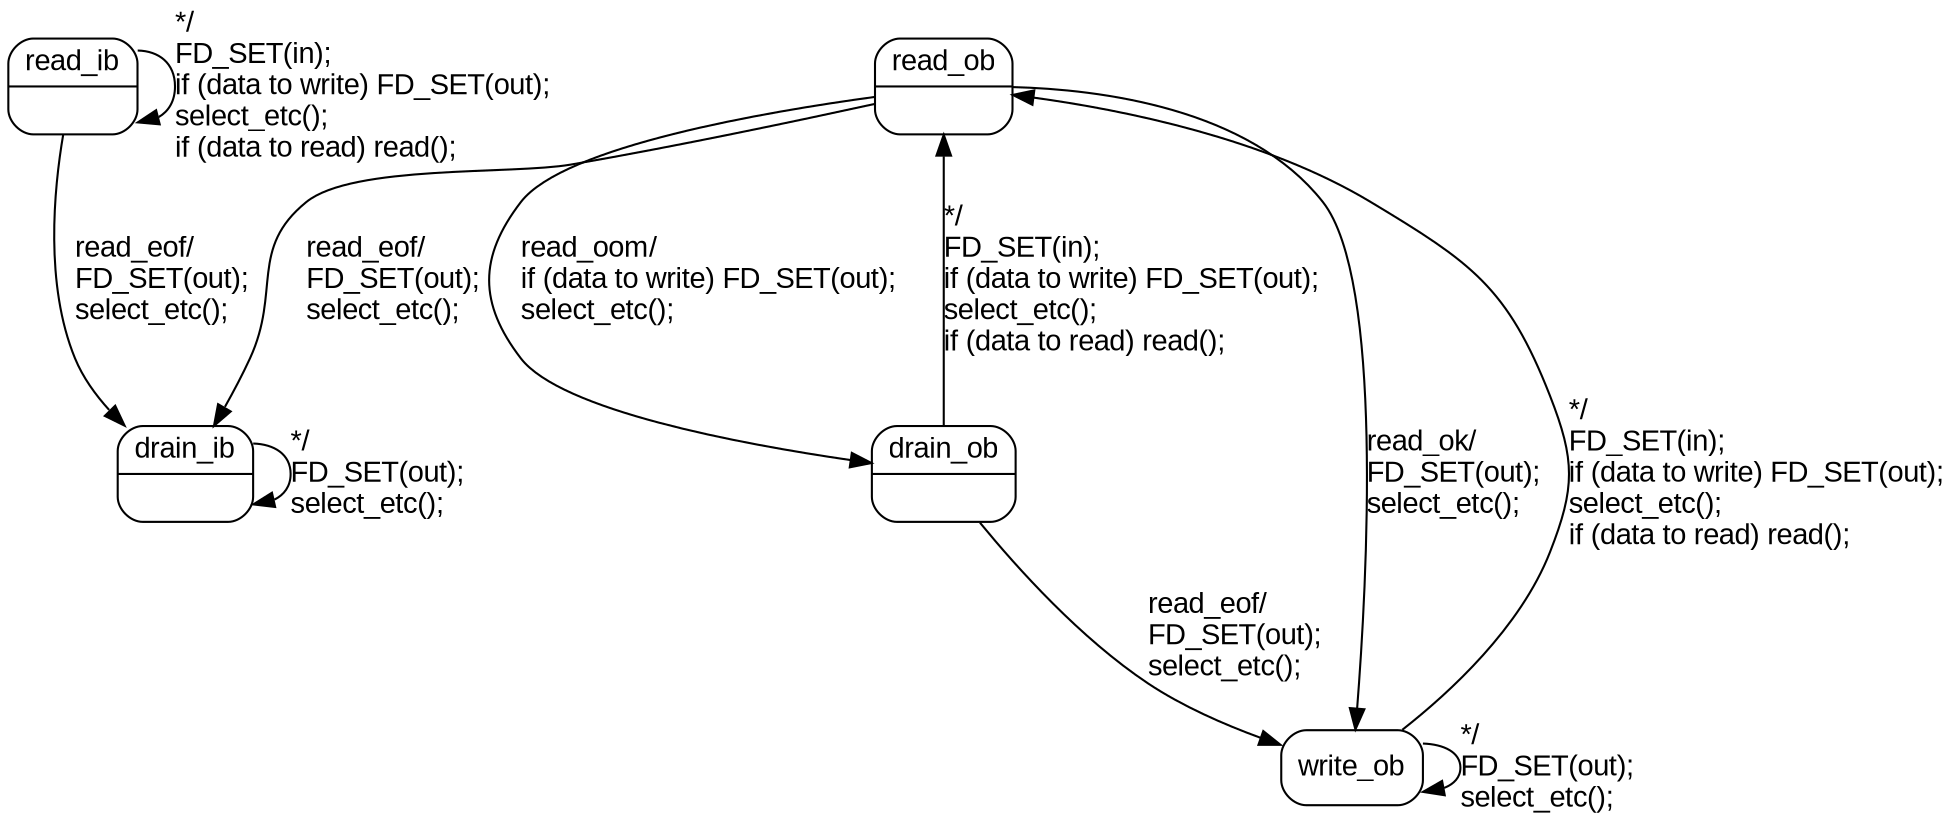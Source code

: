 digraph teestate {
	node [shape="record", style="rounded", fontname="Arial"];
	edge [fontname="Arial"];

	read_ib [label="{read_ib|}"];
	read_ob [label="{read_ob|}"];
	drain_ib [label="{drain_ib|}"];
	drain_ob [label="{drain_ob|}"];
	read_ob [label="{read_ob|}"];

	read_ob -> drain_ib [label="read_eof/\lFD_SET(out);\lselect_etc();\l"];
	read_ob -> write_ob [label="read_ok/\lFD_SET(out);\lselect_etc();\l"];
	read_ob -> drain_ob [label="read_oom/\lif (data to write) FD_SET(out);\lselect_etc();\l"];

	read_ib -> drain_ib [label="read_eof/\lFD_SET(out);\lselect_etc();\l"];
	read_ib -> read_ib [label="*/\lFD_SET(in);\lif (data to write) FD_SET(out);\lselect_etc();\lif (data to read) read();\l"];

	drain_ib -> drain_ib [label="*/\lFD_SET(out);\lselect_etc();\l"];

	write_ob -> read_ob [label="*/\lFD_SET(in);\lif (data to write) FD_SET(out);\lselect_etc();\lif (data to read) read();\l"];
	write_ob -> write_ob [label="*/\lFD_SET(out);\lselect_etc();\l"];

	drain_ob -> read_ob [label="*/\lFD_SET(in);\lif (data to write) FD_SET(out);\lselect_etc();\lif (data to read) read();\l"];
	drain_ob -> write_ob [label="read_eof/\lFD_SET(out);\lselect_etc();\l"];
}
